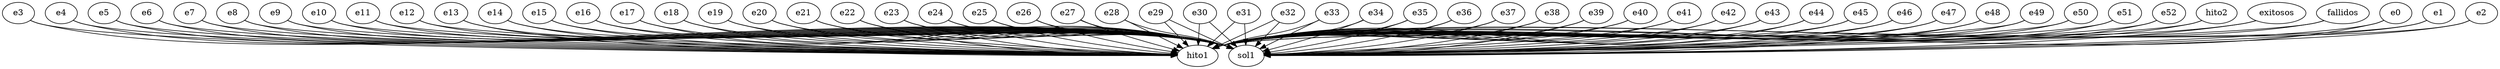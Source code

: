 strict digraph "" {
	hito2 -> hito1;
	hito2 -> sol1;
	exitosos -> hito1;
	exitosos -> sol1;
	fallidos -> hito1;
	fallidos -> sol1;
	e0 -> hito1;
	e0 -> sol1;
	e1 -> hito1;
	e1 -> sol1;
	e2 -> hito1;
	e2 -> sol1;
	e3 -> hito1;
	e3 -> sol1;
	e4 -> hito1;
	e4 -> sol1;
	e5 -> hito1;
	e5 -> sol1;
	e6 -> hito1;
	e6 -> sol1;
	e7 -> hito1;
	e7 -> sol1;
	e8 -> hito1;
	e8 -> sol1;
	e9 -> hito1;
	e9 -> sol1;
	e10 -> hito1;
	e10 -> sol1;
	e11 -> hito1;
	e11 -> sol1;
	e12 -> hito1;
	e12 -> sol1;
	e13 -> hito1;
	e13 -> sol1;
	e14 -> hito1;
	e14 -> sol1;
	e15 -> hito1;
	e15 -> sol1;
	e16 -> hito1;
	e16 -> sol1;
	e17 -> hito1;
	e17 -> sol1;
	e18 -> hito1;
	e18 -> sol1;
	e19 -> hito1;
	e19 -> sol1;
	e20 -> hito1;
	e20 -> sol1;
	e21 -> hito1;
	e21 -> sol1;
	e22 -> hito1;
	e22 -> sol1;
	e23 -> hito1;
	e23 -> sol1;
	e24 -> hito1;
	e24 -> sol1;
	e25 -> hito1;
	e25 -> sol1;
	e26 -> hito1;
	e26 -> sol1;
	e27 -> hito1;
	e27 -> sol1;
	e28 -> hito1;
	e28 -> sol1;
	e29 -> hito1;
	e29 -> sol1;
	e30 -> hito1;
	e30 -> sol1;
	e31 -> hito1;
	e31 -> sol1;
	e32 -> hito1;
	e32 -> sol1;
	e33 -> hito1;
	e33 -> sol1;
	e34 -> hito1;
	e34 -> sol1;
	e35 -> hito1;
	e35 -> sol1;
	e36 -> hito1;
	e36 -> sol1;
	e37 -> hito1;
	e37 -> sol1;
	e38 -> hito1;
	e38 -> sol1;
	e39 -> hito1;
	e39 -> sol1;
	e40 -> hito1;
	e40 -> sol1;
	e41 -> hito1;
	e41 -> sol1;
	e42 -> hito1;
	e42 -> sol1;
	e43 -> hito1;
	e43 -> sol1;
	e44 -> hito1;
	e44 -> sol1;
	e45 -> hito1;
	e45 -> sol1;
	e46 -> hito1;
	e46 -> sol1;
	e47 -> hito1;
	e47 -> sol1;
	e48 -> hito1;
	e48 -> sol1;
	e49 -> hito1;
	e49 -> sol1;
	e50 -> hito1;
	e50 -> sol1;
	e51 -> hito1;
	e51 -> sol1;
	e52 -> hito1;
	e52 -> sol1;
}
